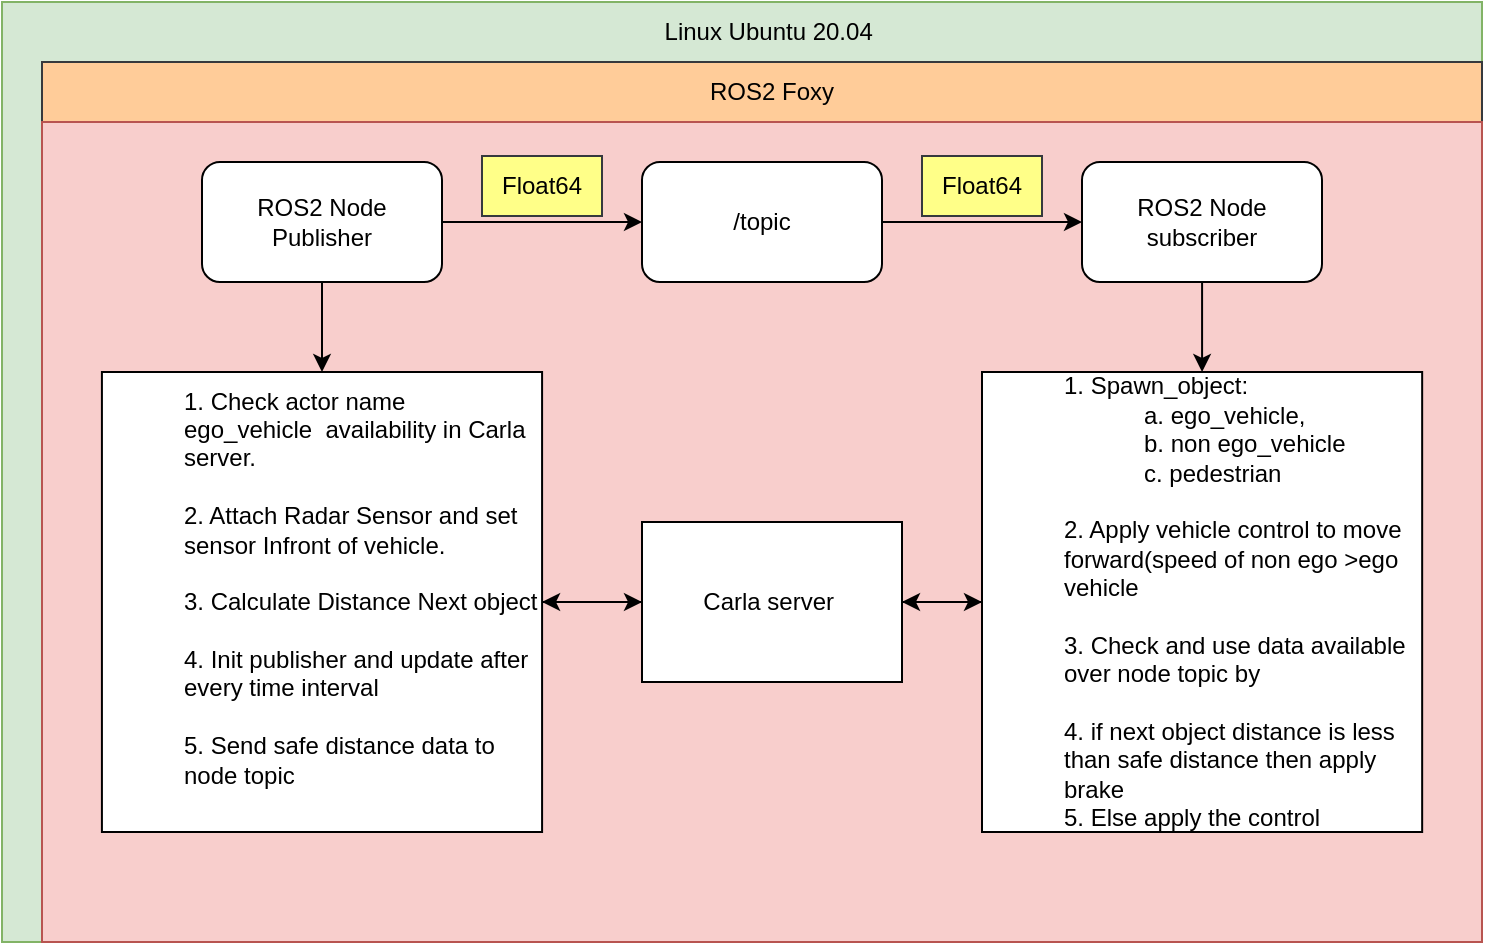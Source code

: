 <mxfile version="21.5.0" type="github">
  <diagram name="Page-1" id="gkxozptTYt2ciQcDv7WW">
    <mxGraphModel dx="880" dy="507" grid="1" gridSize="10" guides="1" tooltips="1" connect="1" arrows="1" fold="1" page="1" pageScale="1" pageWidth="1169" pageHeight="827" math="0" shadow="0">
      <root>
        <mxCell id="0" />
        <mxCell id="1" parent="0" />
        <mxCell id="kmEU4RtZfLV5vz7zgQsj-1" value="" style="rounded=0;whiteSpace=wrap;html=1;fillColor=#d5e8d4;strokeColor=#82b366;" vertex="1" parent="1">
          <mxGeometry x="100" y="170" width="740" height="470" as="geometry" />
        </mxCell>
        <mxCell id="kmEU4RtZfLV5vz7zgQsj-2" value="" style="rounded=0;whiteSpace=wrap;html=1;fillColor=#ffcc99;strokeColor=#36393d;" vertex="1" parent="1">
          <mxGeometry x="120" y="200" width="720" height="440" as="geometry" />
        </mxCell>
        <mxCell id="kmEU4RtZfLV5vz7zgQsj-3" value="Linux Ubuntu 20.04&amp;nbsp;" style="text;html=1;strokeColor=none;fillColor=none;align=center;verticalAlign=middle;whiteSpace=wrap;rounded=0;" vertex="1" parent="1">
          <mxGeometry x="400" y="170" width="170" height="30" as="geometry" />
        </mxCell>
        <UserObject label="" id="kmEU4RtZfLV5vz7zgQsj-4">
          <mxCell style="rounded=0;whiteSpace=wrap;html=1;fillColor=#f8cecc;strokeColor=#b85450;" vertex="1" parent="1">
            <mxGeometry x="120" y="230" width="720" height="410" as="geometry" />
          </mxCell>
        </UserObject>
        <mxCell id="kmEU4RtZfLV5vz7zgQsj-5" value="ROS2 Foxy" style="text;html=1;strokeColor=none;fillColor=none;align=center;verticalAlign=middle;whiteSpace=wrap;rounded=0;" vertex="1" parent="1">
          <mxGeometry x="400" y="200" width="170" height="30" as="geometry" />
        </mxCell>
        <mxCell id="kmEU4RtZfLV5vz7zgQsj-25" style="edgeStyle=orthogonalEdgeStyle;rounded=0;orthogonalLoop=1;jettySize=auto;html=1;exitX=1;exitY=0.5;exitDx=0;exitDy=0;" edge="1" parent="1" source="kmEU4RtZfLV5vz7zgQsj-6" target="kmEU4RtZfLV5vz7zgQsj-12">
          <mxGeometry relative="1" as="geometry" />
        </mxCell>
        <mxCell id="kmEU4RtZfLV5vz7zgQsj-6" value="ROS2 Node Publisher" style="rounded=1;whiteSpace=wrap;html=1;" vertex="1" parent="1">
          <mxGeometry x="200" y="250" width="120" height="60" as="geometry" />
        </mxCell>
        <mxCell id="kmEU4RtZfLV5vz7zgQsj-22" style="edgeStyle=orthogonalEdgeStyle;rounded=0;orthogonalLoop=1;jettySize=auto;html=1;entryX=0.5;entryY=0;entryDx=0;entryDy=0;exitX=0.5;exitY=1;exitDx=0;exitDy=0;" edge="1" parent="1" source="kmEU4RtZfLV5vz7zgQsj-6" target="kmEU4RtZfLV5vz7zgQsj-34">
          <mxGeometry relative="1" as="geometry">
            <mxPoint x="260" y="320" as="sourcePoint" />
            <mxPoint x="260" y="360" as="targetPoint" />
          </mxGeometry>
        </mxCell>
        <mxCell id="kmEU4RtZfLV5vz7zgQsj-28" style="edgeStyle=orthogonalEdgeStyle;rounded=0;orthogonalLoop=1;jettySize=auto;html=1;entryX=0.5;entryY=0;entryDx=0;entryDy=0;" edge="1" parent="1" source="kmEU4RtZfLV5vz7zgQsj-7" target="kmEU4RtZfLV5vz7zgQsj-16">
          <mxGeometry relative="1" as="geometry" />
        </mxCell>
        <mxCell id="kmEU4RtZfLV5vz7zgQsj-7" value="ROS2 Node subscriber" style="rounded=1;whiteSpace=wrap;html=1;" vertex="1" parent="1">
          <mxGeometry x="640" y="250" width="120" height="60" as="geometry" />
        </mxCell>
        <mxCell id="kmEU4RtZfLV5vz7zgQsj-26" style="edgeStyle=orthogonalEdgeStyle;rounded=0;orthogonalLoop=1;jettySize=auto;html=1;exitX=1;exitY=0.5;exitDx=0;exitDy=0;entryX=0;entryY=0.5;entryDx=0;entryDy=0;" edge="1" parent="1" source="kmEU4RtZfLV5vz7zgQsj-12" target="kmEU4RtZfLV5vz7zgQsj-7">
          <mxGeometry relative="1" as="geometry" />
        </mxCell>
        <mxCell id="kmEU4RtZfLV5vz7zgQsj-12" value="/topic" style="whiteSpace=wrap;html=1;rounded=1;" vertex="1" parent="1">
          <mxGeometry x="420" y="250" width="120" height="60" as="geometry" />
        </mxCell>
        <mxCell id="kmEU4RtZfLV5vz7zgQsj-33" style="edgeStyle=orthogonalEdgeStyle;rounded=0;orthogonalLoop=1;jettySize=auto;html=1;entryX=1;entryY=0.5;entryDx=0;entryDy=0;" edge="1" parent="1" source="kmEU4RtZfLV5vz7zgQsj-16" target="kmEU4RtZfLV5vz7zgQsj-29">
          <mxGeometry relative="1" as="geometry" />
        </mxCell>
        <mxCell id="kmEU4RtZfLV5vz7zgQsj-16" value="&lt;div style=&quot;text-align: left;&quot;&gt;&lt;blockquote style=&quot;margin: 0 0 0 40px; border: none; padding: 0px;&quot;&gt;&lt;div style=&quot;text-align: left;&quot;&gt;&lt;br&gt;&lt;/div&gt;&lt;div style=&quot;text-align: left;&quot;&gt;&lt;span style=&quot;background-color: initial;&quot;&gt;1. Spawn_object:&lt;/span&gt;&lt;/div&gt;&lt;/blockquote&gt;&lt;/div&gt;&lt;blockquote style=&quot;margin: 0 0 0 40px; border: none; padding: 0px;&quot;&gt;&lt;div style=&quot;text-align: left;&quot;&gt;&lt;blockquote style=&quot;margin: 0 0 0 40px; border: none; padding: 0px;&quot;&gt;&lt;div style=&quot;text-align: left;&quot;&gt;&lt;span style=&quot;background-color: initial;&quot;&gt;a. ego_vehicle,&lt;/span&gt;&lt;/div&gt;&lt;/blockquote&gt;&lt;/div&gt;&lt;div style=&quot;text-align: left;&quot;&gt;&lt;blockquote style=&quot;margin: 0 0 0 40px; border: none; padding: 0px;&quot;&gt;&lt;div style=&quot;text-align: left;&quot;&gt;&lt;span style=&quot;background-color: initial;&quot;&gt;b. non ego_vehicle&lt;/span&gt;&lt;/div&gt;&lt;div style=&quot;text-align: left;&quot;&gt;&lt;span style=&quot;background-color: initial;&quot;&gt;c. pedestrian&lt;/span&gt;&lt;/div&gt;&lt;/blockquote&gt;&lt;/div&gt;&lt;/blockquote&gt;&lt;div style=&quot;text-align: left;&quot;&gt;&lt;blockquote style=&quot;margin: 0 0 0 40px; border: none; padding: 0px;&quot;&gt;&lt;div style=&quot;text-align: left;&quot;&gt;&lt;span style=&quot;background-color: initial;&quot;&gt;&lt;br&gt;&lt;/span&gt;&lt;/div&gt;&lt;div style=&quot;text-align: left;&quot;&gt;&lt;span style=&quot;background-color: initial;&quot;&gt;2. Apply vehicle control to move forward(speed of non ego &amp;gt;ego vehicle&lt;/span&gt;&lt;/div&gt;&lt;div style=&quot;text-align: left;&quot;&gt;&lt;span style=&quot;background-color: initial;&quot;&gt;&lt;br&gt;&lt;/span&gt;&lt;/div&gt;&lt;div style=&quot;text-align: left;&quot;&gt;&lt;span style=&quot;background-color: initial;&quot;&gt;3. Check and use data available over node topic by&amp;nbsp;&lt;/span&gt;&lt;/div&gt;&lt;div style=&quot;text-align: left;&quot;&gt;&lt;span style=&quot;background-color: initial;&quot;&gt;&lt;br&gt;&lt;/span&gt;&lt;/div&gt;&lt;div style=&quot;text-align: left;&quot;&gt;&lt;span style=&quot;background-color: initial;&quot;&gt;4. if next object distance is less than safe distance then apply brake&amp;nbsp;&lt;/span&gt;&lt;/div&gt;&lt;div style=&quot;text-align: left;&quot;&gt;&lt;span style=&quot;background-color: initial;&quot;&gt;5. Else apply the control&lt;/span&gt;&lt;/div&gt;&lt;/blockquote&gt;&lt;/div&gt;&lt;div style=&quot;text-align: left;&quot;&gt;&lt;span style=&quot;background-color: initial;&quot;&gt;&lt;br&gt;&lt;/span&gt;&lt;/div&gt;" style="whiteSpace=wrap;html=1;rounded=0;" vertex="1" parent="1">
          <mxGeometry x="590" y="355" width="220.078" height="230" as="geometry" />
        </mxCell>
        <mxCell id="kmEU4RtZfLV5vz7zgQsj-23" value="Float64" style="text;html=1;strokeColor=#36393d;fillColor=#ffff88;align=center;verticalAlign=middle;whiteSpace=wrap;rounded=0;" vertex="1" parent="1">
          <mxGeometry x="560" y="247" width="60" height="30" as="geometry" />
        </mxCell>
        <mxCell id="kmEU4RtZfLV5vz7zgQsj-24" value="Float64" style="text;html=1;strokeColor=#36393d;fillColor=#ffff88;align=center;verticalAlign=middle;whiteSpace=wrap;rounded=0;" vertex="1" parent="1">
          <mxGeometry x="340" y="247" width="60" height="30" as="geometry" />
        </mxCell>
        <mxCell id="kmEU4RtZfLV5vz7zgQsj-32" style="edgeStyle=orthogonalEdgeStyle;rounded=0;orthogonalLoop=1;jettySize=auto;html=1;exitX=1;exitY=0.5;exitDx=0;exitDy=0;entryX=0;entryY=0.5;entryDx=0;entryDy=0;" edge="1" parent="1" source="kmEU4RtZfLV5vz7zgQsj-29" target="kmEU4RtZfLV5vz7zgQsj-16">
          <mxGeometry relative="1" as="geometry" />
        </mxCell>
        <mxCell id="kmEU4RtZfLV5vz7zgQsj-38" style="edgeStyle=orthogonalEdgeStyle;rounded=0;orthogonalLoop=1;jettySize=auto;html=1;" edge="1" parent="1" source="kmEU4RtZfLV5vz7zgQsj-29" target="kmEU4RtZfLV5vz7zgQsj-34">
          <mxGeometry relative="1" as="geometry" />
        </mxCell>
        <mxCell id="kmEU4RtZfLV5vz7zgQsj-37" style="edgeStyle=orthogonalEdgeStyle;rounded=0;orthogonalLoop=1;jettySize=auto;html=1;exitX=1;exitY=0.5;exitDx=0;exitDy=0;entryX=0;entryY=0.5;entryDx=0;entryDy=0;" edge="1" parent="1" source="kmEU4RtZfLV5vz7zgQsj-34" target="kmEU4RtZfLV5vz7zgQsj-29">
          <mxGeometry relative="1" as="geometry" />
        </mxCell>
        <mxCell id="kmEU4RtZfLV5vz7zgQsj-34" value="&lt;blockquote style=&quot;margin: 0 0 0 40px; border: none; padding: 0px;&quot;&gt;&lt;div style=&quot;text-align: left;&quot;&gt;1. Check actor name ego_vehicle&amp;nbsp; availability in Carla server.&amp;nbsp;&lt;/div&gt;&lt;div style=&quot;text-align: left;&quot;&gt;&lt;br&gt;&lt;/div&gt;&lt;div style=&quot;text-align: left;&quot;&gt;2. Attach Radar Sensor and set sensor Infront of vehicle.&lt;/div&gt;&lt;div style=&quot;text-align: left;&quot;&gt;&lt;br&gt;&lt;/div&gt;&lt;div style=&quot;text-align: left;&quot;&gt;3. Calculate Distance Next object&lt;/div&gt;&lt;div style=&quot;text-align: left;&quot;&gt;&lt;br&gt;&lt;/div&gt;&lt;div style=&quot;text-align: left;&quot;&gt;4. Init publisher and update after every time interval&lt;/div&gt;&lt;div style=&quot;text-align: left;&quot;&gt;&lt;br&gt;&lt;/div&gt;&lt;div style=&quot;text-align: left;&quot;&gt;5. Send safe distance data to node topic&lt;/div&gt;&lt;/blockquote&gt;&lt;div style=&quot;text-align: left;&quot;&gt;&lt;br&gt;&lt;/div&gt;" style="whiteSpace=wrap;html=1;rounded=0;" vertex="1" parent="1">
          <mxGeometry x="149.96" y="355" width="220.078" height="230" as="geometry" />
        </mxCell>
        <mxCell id="kmEU4RtZfLV5vz7zgQsj-42" value="" style="shape=image;imageAspect=0;aspect=fixed;verticalLabelPosition=bottom;verticalAlign=top;image=https://docs.ros.org/.artwork/distributions/foxy.png;" vertex="1" parent="1">
          <mxGeometry x="522.5" y="205.41" width="16.5" height="19.59" as="geometry" />
        </mxCell>
        <mxCell id="kmEU4RtZfLV5vz7zgQsj-44" value="" style="group" vertex="1" connectable="0" parent="1">
          <mxGeometry x="420" y="430" width="130" height="80" as="geometry" />
        </mxCell>
        <mxCell id="kmEU4RtZfLV5vz7zgQsj-29" value="Carla server&amp;nbsp;" style="whiteSpace=wrap;html=1;rounded=0;" vertex="1" parent="kmEU4RtZfLV5vz7zgQsj-44">
          <mxGeometry width="130" height="80" as="geometry" />
        </mxCell>
        <mxCell id="kmEU4RtZfLV5vz7zgQsj-39" value="" style="shape=image;imageAspect=0;aspect=fixed;verticalLabelPosition=bottom;verticalAlign=top;image=https://encrypted-tbn0.gstatic.com/images?q=tbn:ANd9GcRq2TRPdiRm2MCNMWQlpk5-IubF3Qj8Mp1YopsVXpFD6Q&amp;s;" vertex="1" parent="kmEU4RtZfLV5vz7zgQsj-44">
          <mxGeometry x="2.55" y="5" width="124.9" height="70" as="geometry" />
        </mxCell>
      </root>
    </mxGraphModel>
  </diagram>
</mxfile>
